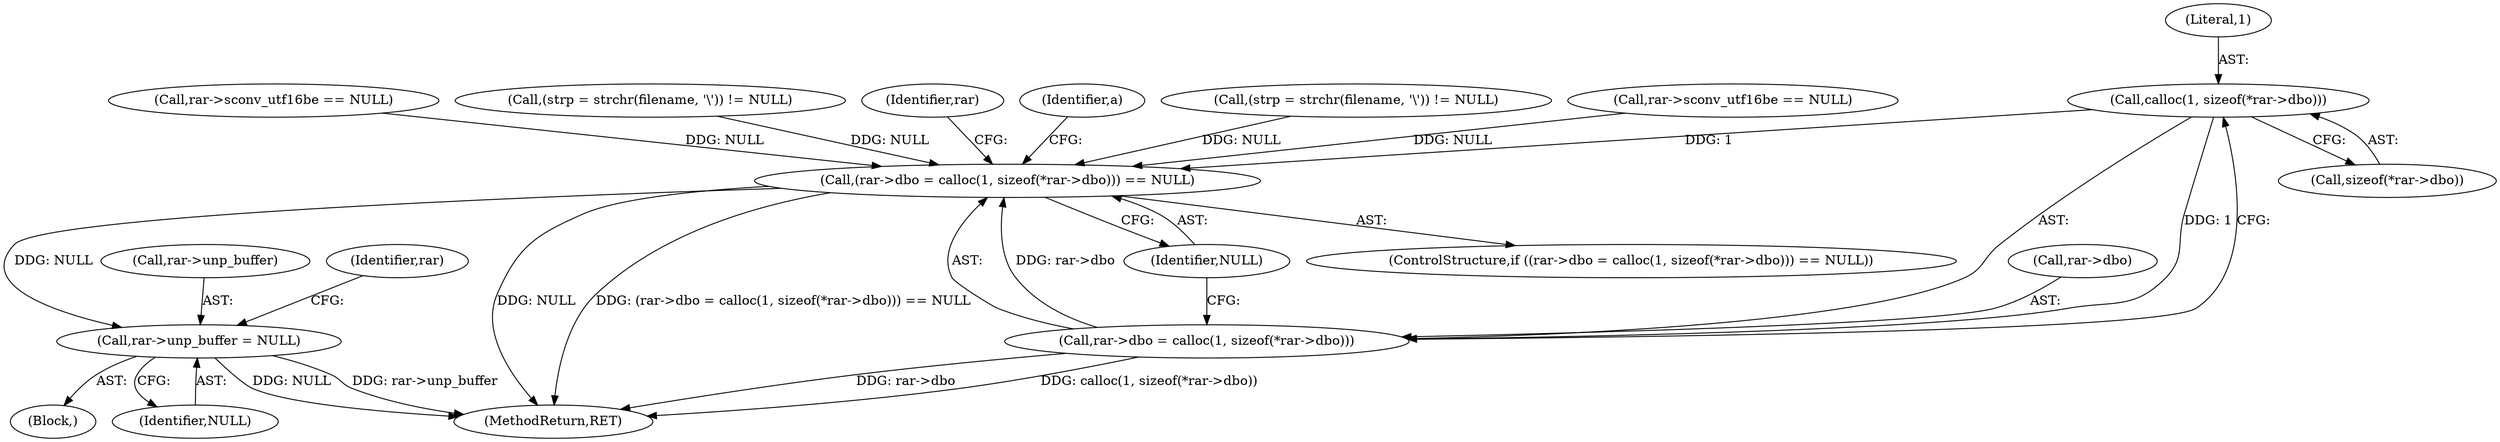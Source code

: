 digraph "0_libarchive_bfcfe6f04ed20db2504db8a254d1f40a1d84eb28_0@API" {
"1001294" [label="(Call,calloc(1, sizeof(*rar->dbo)))"];
"1001289" [label="(Call,(rar->dbo = calloc(1, sizeof(*rar->dbo))) == NULL)"];
"1001595" [label="(Call,rar->unp_buffer = NULL)"];
"1001290" [label="(Call,rar->dbo = calloc(1, sizeof(*rar->dbo)))"];
"1000121" [label="(Block,)"];
"1001290" [label="(Call,rar->dbo = calloc(1, sizeof(*rar->dbo)))"];
"1000953" [label="(Call,rar->sconv_utf16be == NULL)"];
"1001294" [label="(Call,calloc(1, sizeof(*rar->dbo)))"];
"1001291" [label="(Call,rar->dbo)"];
"1001296" [label="(Call,sizeof(*rar->dbo))"];
"1001288" [label="(ControlStructure,if ((rar->dbo = calloc(1, sizeof(*rar->dbo))) == NULL))"];
"1001064" [label="(Call,(strp = strchr(filename, '\\')) != NULL)"];
"1001301" [label="(Identifier,NULL)"];
"1001316" [label="(Identifier,rar)"];
"1001596" [label="(Call,rar->unp_buffer)"];
"1001306" [label="(Identifier,a)"];
"1001754" [label="(MethodReturn,RET)"];
"1001044" [label="(Call,(strp = strchr(filename, '\\')) != NULL)"];
"1001289" [label="(Call,(rar->dbo = calloc(1, sizeof(*rar->dbo))) == NULL)"];
"1000971" [label="(Call,rar->sconv_utf16be == NULL)"];
"1001595" [label="(Call,rar->unp_buffer = NULL)"];
"1001295" [label="(Literal,1)"];
"1001602" [label="(Identifier,rar)"];
"1001599" [label="(Identifier,NULL)"];
"1001294" -> "1001290"  [label="AST: "];
"1001294" -> "1001296"  [label="CFG: "];
"1001295" -> "1001294"  [label="AST: "];
"1001296" -> "1001294"  [label="AST: "];
"1001290" -> "1001294"  [label="CFG: "];
"1001294" -> "1001289"  [label="DDG: 1"];
"1001294" -> "1001290"  [label="DDG: 1"];
"1001289" -> "1001288"  [label="AST: "];
"1001289" -> "1001301"  [label="CFG: "];
"1001290" -> "1001289"  [label="AST: "];
"1001301" -> "1001289"  [label="AST: "];
"1001306" -> "1001289"  [label="CFG: "];
"1001316" -> "1001289"  [label="CFG: "];
"1001289" -> "1001754"  [label="DDG: NULL"];
"1001289" -> "1001754"  [label="DDG: (rar->dbo = calloc(1, sizeof(*rar->dbo))) == NULL"];
"1001290" -> "1001289"  [label="DDG: rar->dbo"];
"1001044" -> "1001289"  [label="DDG: NULL"];
"1000953" -> "1001289"  [label="DDG: NULL"];
"1000971" -> "1001289"  [label="DDG: NULL"];
"1001064" -> "1001289"  [label="DDG: NULL"];
"1001289" -> "1001595"  [label="DDG: NULL"];
"1001595" -> "1000121"  [label="AST: "];
"1001595" -> "1001599"  [label="CFG: "];
"1001596" -> "1001595"  [label="AST: "];
"1001599" -> "1001595"  [label="AST: "];
"1001602" -> "1001595"  [label="CFG: "];
"1001595" -> "1001754"  [label="DDG: NULL"];
"1001595" -> "1001754"  [label="DDG: rar->unp_buffer"];
"1001291" -> "1001290"  [label="AST: "];
"1001301" -> "1001290"  [label="CFG: "];
"1001290" -> "1001754"  [label="DDG: calloc(1, sizeof(*rar->dbo))"];
"1001290" -> "1001754"  [label="DDG: rar->dbo"];
}
